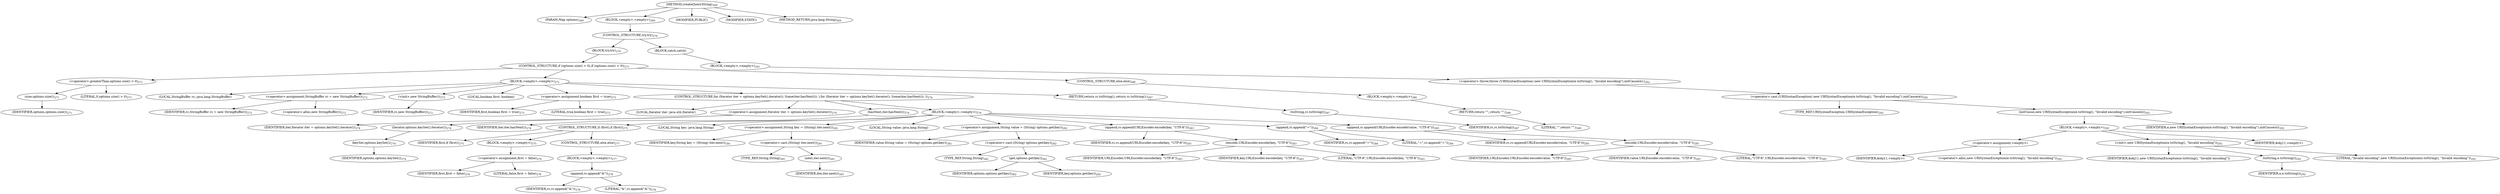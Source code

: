 digraph "createQueryString" {  
"841" [label = <(METHOD,createQueryString)<SUB>269</SUB>> ]
"842" [label = <(PARAM,Map options)<SUB>269</SUB>> ]
"843" [label = <(BLOCK,&lt;empty&gt;,&lt;empty&gt;)<SUB>269</SUB>> ]
"844" [label = <(CONTROL_STRUCTURE,try,try)<SUB>270</SUB>> ]
"845" [label = <(BLOCK,try,try)<SUB>270</SUB>> ]
"846" [label = <(CONTROL_STRUCTURE,if (options.size() &gt; 0),if (options.size() &gt; 0))<SUB>271</SUB>> ]
"847" [label = <(&lt;operator&gt;.greaterThan,options.size() &gt; 0)<SUB>271</SUB>> ]
"848" [label = <(size,options.size())<SUB>271</SUB>> ]
"849" [label = <(IDENTIFIER,options,options.size())<SUB>271</SUB>> ]
"850" [label = <(LITERAL,0,options.size() &gt; 0)<SUB>271</SUB>> ]
"851" [label = <(BLOCK,&lt;empty&gt;,&lt;empty&gt;)<SUB>271</SUB>> ]
"32" [label = <(LOCAL,StringBuffer rc: java.lang.StringBuffer)> ]
"852" [label = <(&lt;operator&gt;.assignment,StringBuffer rc = new StringBuffer())<SUB>272</SUB>> ]
"853" [label = <(IDENTIFIER,rc,StringBuffer rc = new StringBuffer())<SUB>272</SUB>> ]
"854" [label = <(&lt;operator&gt;.alloc,new StringBuffer())<SUB>272</SUB>> ]
"855" [label = <(&lt;init&gt;,new StringBuffer())<SUB>272</SUB>> ]
"31" [label = <(IDENTIFIER,rc,new StringBuffer())<SUB>272</SUB>> ]
"856" [label = <(LOCAL,boolean first: boolean)> ]
"857" [label = <(&lt;operator&gt;.assignment,boolean first = true)<SUB>273</SUB>> ]
"858" [label = <(IDENTIFIER,first,boolean first = true)<SUB>273</SUB>> ]
"859" [label = <(LITERAL,true,boolean first = true)<SUB>273</SUB>> ]
"860" [label = <(CONTROL_STRUCTURE,for (Iterator iter = options.keySet().iterator(); Some(iter.hasNext()); ),for (Iterator iter = options.keySet().iterator(); Some(iter.hasNext()); ))<SUB>274</SUB>> ]
"861" [label = <(LOCAL,Iterator iter: java.util.Iterator)> ]
"862" [label = <(&lt;operator&gt;.assignment,Iterator iter = options.keySet().iterator())<SUB>274</SUB>> ]
"863" [label = <(IDENTIFIER,iter,Iterator iter = options.keySet().iterator())<SUB>274</SUB>> ]
"864" [label = <(iterator,options.keySet().iterator())<SUB>274</SUB>> ]
"865" [label = <(keySet,options.keySet())<SUB>274</SUB>> ]
"866" [label = <(IDENTIFIER,options,options.keySet())<SUB>274</SUB>> ]
"867" [label = <(hasNext,iter.hasNext())<SUB>274</SUB>> ]
"868" [label = <(IDENTIFIER,iter,iter.hasNext())<SUB>274</SUB>> ]
"869" [label = <(BLOCK,&lt;empty&gt;,&lt;empty&gt;)<SUB>274</SUB>> ]
"870" [label = <(CONTROL_STRUCTURE,if (first),if (first))<SUB>275</SUB>> ]
"871" [label = <(IDENTIFIER,first,if (first))<SUB>275</SUB>> ]
"872" [label = <(BLOCK,&lt;empty&gt;,&lt;empty&gt;)<SUB>275</SUB>> ]
"873" [label = <(&lt;operator&gt;.assignment,first = false)<SUB>276</SUB>> ]
"874" [label = <(IDENTIFIER,first,first = false)<SUB>276</SUB>> ]
"875" [label = <(LITERAL,false,first = false)<SUB>276</SUB>> ]
"876" [label = <(CONTROL_STRUCTURE,else,else)<SUB>277</SUB>> ]
"877" [label = <(BLOCK,&lt;empty&gt;,&lt;empty&gt;)<SUB>277</SUB>> ]
"878" [label = <(append,rc.append(&quot;&amp;&quot;))<SUB>278</SUB>> ]
"879" [label = <(IDENTIFIER,rc,rc.append(&quot;&amp;&quot;))<SUB>278</SUB>> ]
"880" [label = <(LITERAL,&quot;&amp;&quot;,rc.append(&quot;&amp;&quot;))<SUB>278</SUB>> ]
"881" [label = <(LOCAL,String key: java.lang.String)> ]
"882" [label = <(&lt;operator&gt;.assignment,String key = (String) iter.next())<SUB>281</SUB>> ]
"883" [label = <(IDENTIFIER,key,String key = (String) iter.next())<SUB>281</SUB>> ]
"884" [label = <(&lt;operator&gt;.cast,(String) iter.next())<SUB>281</SUB>> ]
"885" [label = <(TYPE_REF,String,String)<SUB>281</SUB>> ]
"886" [label = <(next,iter.next())<SUB>281</SUB>> ]
"887" [label = <(IDENTIFIER,iter,iter.next())<SUB>281</SUB>> ]
"888" [label = <(LOCAL,String value: java.lang.String)> ]
"889" [label = <(&lt;operator&gt;.assignment,String value = (String) options.get(key))<SUB>282</SUB>> ]
"890" [label = <(IDENTIFIER,value,String value = (String) options.get(key))<SUB>282</SUB>> ]
"891" [label = <(&lt;operator&gt;.cast,(String) options.get(key))<SUB>282</SUB>> ]
"892" [label = <(TYPE_REF,String,String)<SUB>282</SUB>> ]
"893" [label = <(get,options.get(key))<SUB>282</SUB>> ]
"894" [label = <(IDENTIFIER,options,options.get(key))<SUB>282</SUB>> ]
"895" [label = <(IDENTIFIER,key,options.get(key))<SUB>282</SUB>> ]
"896" [label = <(append,rc.append(URLEncoder.encode(key, &quot;UTF-8&quot;)))<SUB>283</SUB>> ]
"897" [label = <(IDENTIFIER,rc,rc.append(URLEncoder.encode(key, &quot;UTF-8&quot;)))<SUB>283</SUB>> ]
"898" [label = <(encode,URLEncoder.encode(key, &quot;UTF-8&quot;))<SUB>283</SUB>> ]
"899" [label = <(IDENTIFIER,URLEncoder,URLEncoder.encode(key, &quot;UTF-8&quot;))<SUB>283</SUB>> ]
"900" [label = <(IDENTIFIER,key,URLEncoder.encode(key, &quot;UTF-8&quot;))<SUB>283</SUB>> ]
"901" [label = <(LITERAL,&quot;UTF-8&quot;,URLEncoder.encode(key, &quot;UTF-8&quot;))<SUB>283</SUB>> ]
"902" [label = <(append,rc.append(&quot;=&quot;))<SUB>284</SUB>> ]
"903" [label = <(IDENTIFIER,rc,rc.append(&quot;=&quot;))<SUB>284</SUB>> ]
"904" [label = <(LITERAL,&quot;=&quot;,rc.append(&quot;=&quot;))<SUB>284</SUB>> ]
"905" [label = <(append,rc.append(URLEncoder.encode(value, &quot;UTF-8&quot;)))<SUB>285</SUB>> ]
"906" [label = <(IDENTIFIER,rc,rc.append(URLEncoder.encode(value, &quot;UTF-8&quot;)))<SUB>285</SUB>> ]
"907" [label = <(encode,URLEncoder.encode(value, &quot;UTF-8&quot;))<SUB>285</SUB>> ]
"908" [label = <(IDENTIFIER,URLEncoder,URLEncoder.encode(value, &quot;UTF-8&quot;))<SUB>285</SUB>> ]
"909" [label = <(IDENTIFIER,value,URLEncoder.encode(value, &quot;UTF-8&quot;))<SUB>285</SUB>> ]
"910" [label = <(LITERAL,&quot;UTF-8&quot;,URLEncoder.encode(value, &quot;UTF-8&quot;))<SUB>285</SUB>> ]
"911" [label = <(RETURN,return rc.toString();,return rc.toString();)<SUB>287</SUB>> ]
"912" [label = <(toString,rc.toString())<SUB>287</SUB>> ]
"913" [label = <(IDENTIFIER,rc,rc.toString())<SUB>287</SUB>> ]
"914" [label = <(CONTROL_STRUCTURE,else,else)<SUB>288</SUB>> ]
"915" [label = <(BLOCK,&lt;empty&gt;,&lt;empty&gt;)<SUB>288</SUB>> ]
"916" [label = <(RETURN,return &quot;&quot;;,return &quot;&quot;;)<SUB>289</SUB>> ]
"917" [label = <(LITERAL,&quot;&quot;,return &quot;&quot;;)<SUB>289</SUB>> ]
"918" [label = <(BLOCK,catch,catch)> ]
"919" [label = <(BLOCK,&lt;empty&gt;,&lt;empty&gt;)<SUB>291</SUB>> ]
"920" [label = <(&lt;operator&gt;.throw,throw (URISyntaxException) new URISyntaxException(e.toString(), &quot;Invalid encoding&quot;).initCause(e);)<SUB>292</SUB>> ]
"921" [label = <(&lt;operator&gt;.cast,(URISyntaxException) new URISyntaxException(e.toString(), &quot;Invalid encoding&quot;).initCause(e))<SUB>292</SUB>> ]
"922" [label = <(TYPE_REF,URISyntaxException,URISyntaxException)<SUB>292</SUB>> ]
"923" [label = <(initCause,new URISyntaxException(e.toString(), &quot;Invalid encoding&quot;).initCause(e))<SUB>292</SUB>> ]
"924" [label = <(BLOCK,&lt;empty&gt;,&lt;empty&gt;)<SUB>292</SUB>> ]
"925" [label = <(&lt;operator&gt;.assignment,&lt;empty&gt;)> ]
"926" [label = <(IDENTIFIER,$obj11,&lt;empty&gt;)> ]
"927" [label = <(&lt;operator&gt;.alloc,new URISyntaxException(e.toString(), &quot;Invalid encoding&quot;))<SUB>292</SUB>> ]
"928" [label = <(&lt;init&gt;,new URISyntaxException(e.toString(), &quot;Invalid encoding&quot;))<SUB>292</SUB>> ]
"929" [label = <(IDENTIFIER,$obj11,new URISyntaxException(e.toString(), &quot;Invalid encoding&quot;))> ]
"930" [label = <(toString,e.toString())<SUB>292</SUB>> ]
"931" [label = <(IDENTIFIER,e,e.toString())<SUB>292</SUB>> ]
"932" [label = <(LITERAL,&quot;Invalid encoding&quot;,new URISyntaxException(e.toString(), &quot;Invalid encoding&quot;))<SUB>292</SUB>> ]
"933" [label = <(IDENTIFIER,$obj11,&lt;empty&gt;)> ]
"934" [label = <(IDENTIFIER,e,new URISyntaxException(e.toString(), &quot;Invalid encoding&quot;).initCause(e))<SUB>292</SUB>> ]
"935" [label = <(MODIFIER,PUBLIC)> ]
"936" [label = <(MODIFIER,STATIC)> ]
"937" [label = <(METHOD_RETURN,java.lang.String)<SUB>269</SUB>> ]
  "841" -> "842" 
  "841" -> "843" 
  "841" -> "935" 
  "841" -> "936" 
  "841" -> "937" 
  "843" -> "844" 
  "844" -> "845" 
  "844" -> "918" 
  "845" -> "846" 
  "846" -> "847" 
  "846" -> "851" 
  "846" -> "914" 
  "847" -> "848" 
  "847" -> "850" 
  "848" -> "849" 
  "851" -> "32" 
  "851" -> "852" 
  "851" -> "855" 
  "851" -> "856" 
  "851" -> "857" 
  "851" -> "860" 
  "851" -> "911" 
  "852" -> "853" 
  "852" -> "854" 
  "855" -> "31" 
  "857" -> "858" 
  "857" -> "859" 
  "860" -> "861" 
  "860" -> "862" 
  "860" -> "867" 
  "860" -> "869" 
  "862" -> "863" 
  "862" -> "864" 
  "864" -> "865" 
  "865" -> "866" 
  "867" -> "868" 
  "869" -> "870" 
  "869" -> "881" 
  "869" -> "882" 
  "869" -> "888" 
  "869" -> "889" 
  "869" -> "896" 
  "869" -> "902" 
  "869" -> "905" 
  "870" -> "871" 
  "870" -> "872" 
  "870" -> "876" 
  "872" -> "873" 
  "873" -> "874" 
  "873" -> "875" 
  "876" -> "877" 
  "877" -> "878" 
  "878" -> "879" 
  "878" -> "880" 
  "882" -> "883" 
  "882" -> "884" 
  "884" -> "885" 
  "884" -> "886" 
  "886" -> "887" 
  "889" -> "890" 
  "889" -> "891" 
  "891" -> "892" 
  "891" -> "893" 
  "893" -> "894" 
  "893" -> "895" 
  "896" -> "897" 
  "896" -> "898" 
  "898" -> "899" 
  "898" -> "900" 
  "898" -> "901" 
  "902" -> "903" 
  "902" -> "904" 
  "905" -> "906" 
  "905" -> "907" 
  "907" -> "908" 
  "907" -> "909" 
  "907" -> "910" 
  "911" -> "912" 
  "912" -> "913" 
  "914" -> "915" 
  "915" -> "916" 
  "916" -> "917" 
  "918" -> "919" 
  "919" -> "920" 
  "920" -> "921" 
  "921" -> "922" 
  "921" -> "923" 
  "923" -> "924" 
  "923" -> "934" 
  "924" -> "925" 
  "924" -> "928" 
  "924" -> "933" 
  "925" -> "926" 
  "925" -> "927" 
  "928" -> "929" 
  "928" -> "930" 
  "928" -> "932" 
  "930" -> "931" 
}
